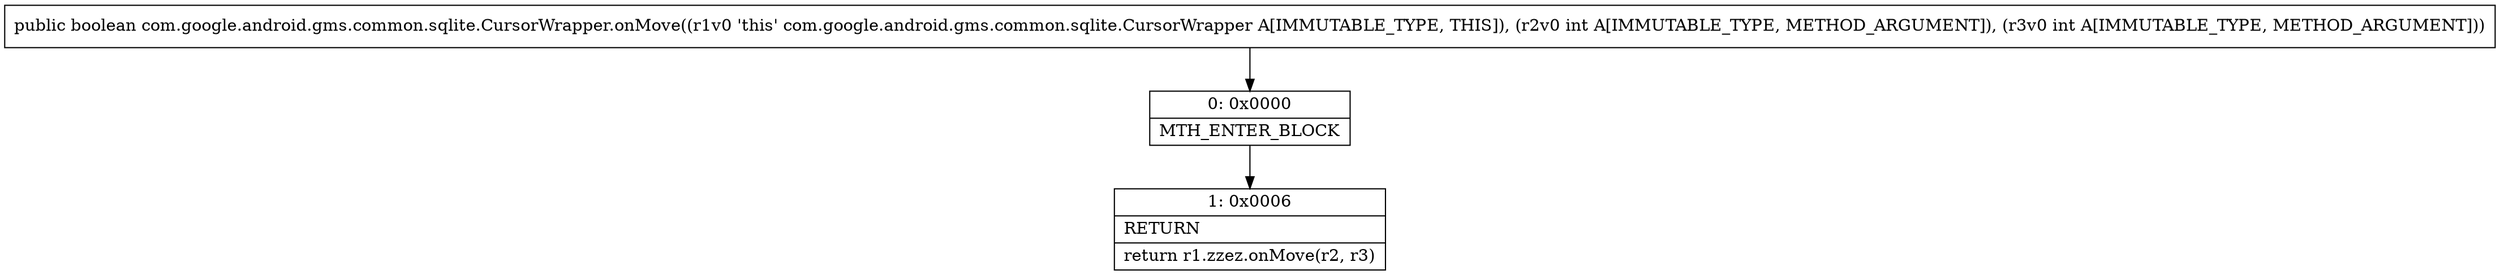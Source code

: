 digraph "CFG forcom.google.android.gms.common.sqlite.CursorWrapper.onMove(II)Z" {
Node_0 [shape=record,label="{0\:\ 0x0000|MTH_ENTER_BLOCK\l}"];
Node_1 [shape=record,label="{1\:\ 0x0006|RETURN\l|return r1.zzez.onMove(r2, r3)\l}"];
MethodNode[shape=record,label="{public boolean com.google.android.gms.common.sqlite.CursorWrapper.onMove((r1v0 'this' com.google.android.gms.common.sqlite.CursorWrapper A[IMMUTABLE_TYPE, THIS]), (r2v0 int A[IMMUTABLE_TYPE, METHOD_ARGUMENT]), (r3v0 int A[IMMUTABLE_TYPE, METHOD_ARGUMENT])) }"];
MethodNode -> Node_0;
Node_0 -> Node_1;
}

